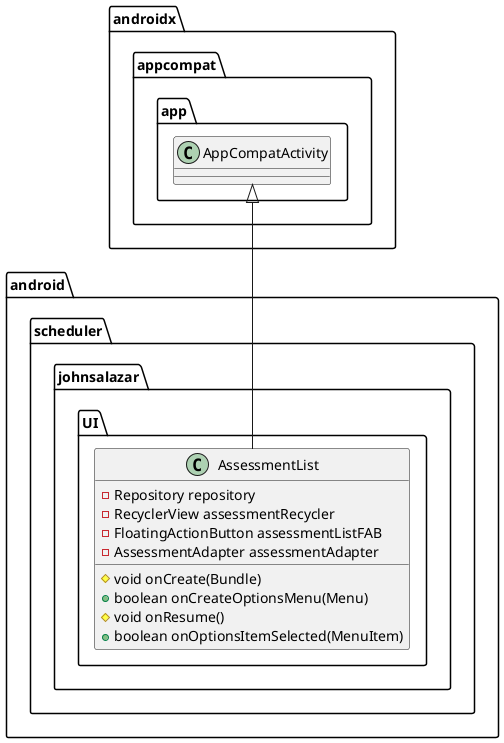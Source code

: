 @startuml
class android.scheduler.johnsalazar.UI.AssessmentList {
- Repository repository
- RecyclerView assessmentRecycler
- FloatingActionButton assessmentListFAB
- AssessmentAdapter assessmentAdapter
# void onCreate(Bundle)
+ boolean onCreateOptionsMenu(Menu)
# void onResume()
+ boolean onOptionsItemSelected(MenuItem)
}




androidx.appcompat.app.AppCompatActivity <|-- android.scheduler.johnsalazar.UI.AssessmentList
@enduml